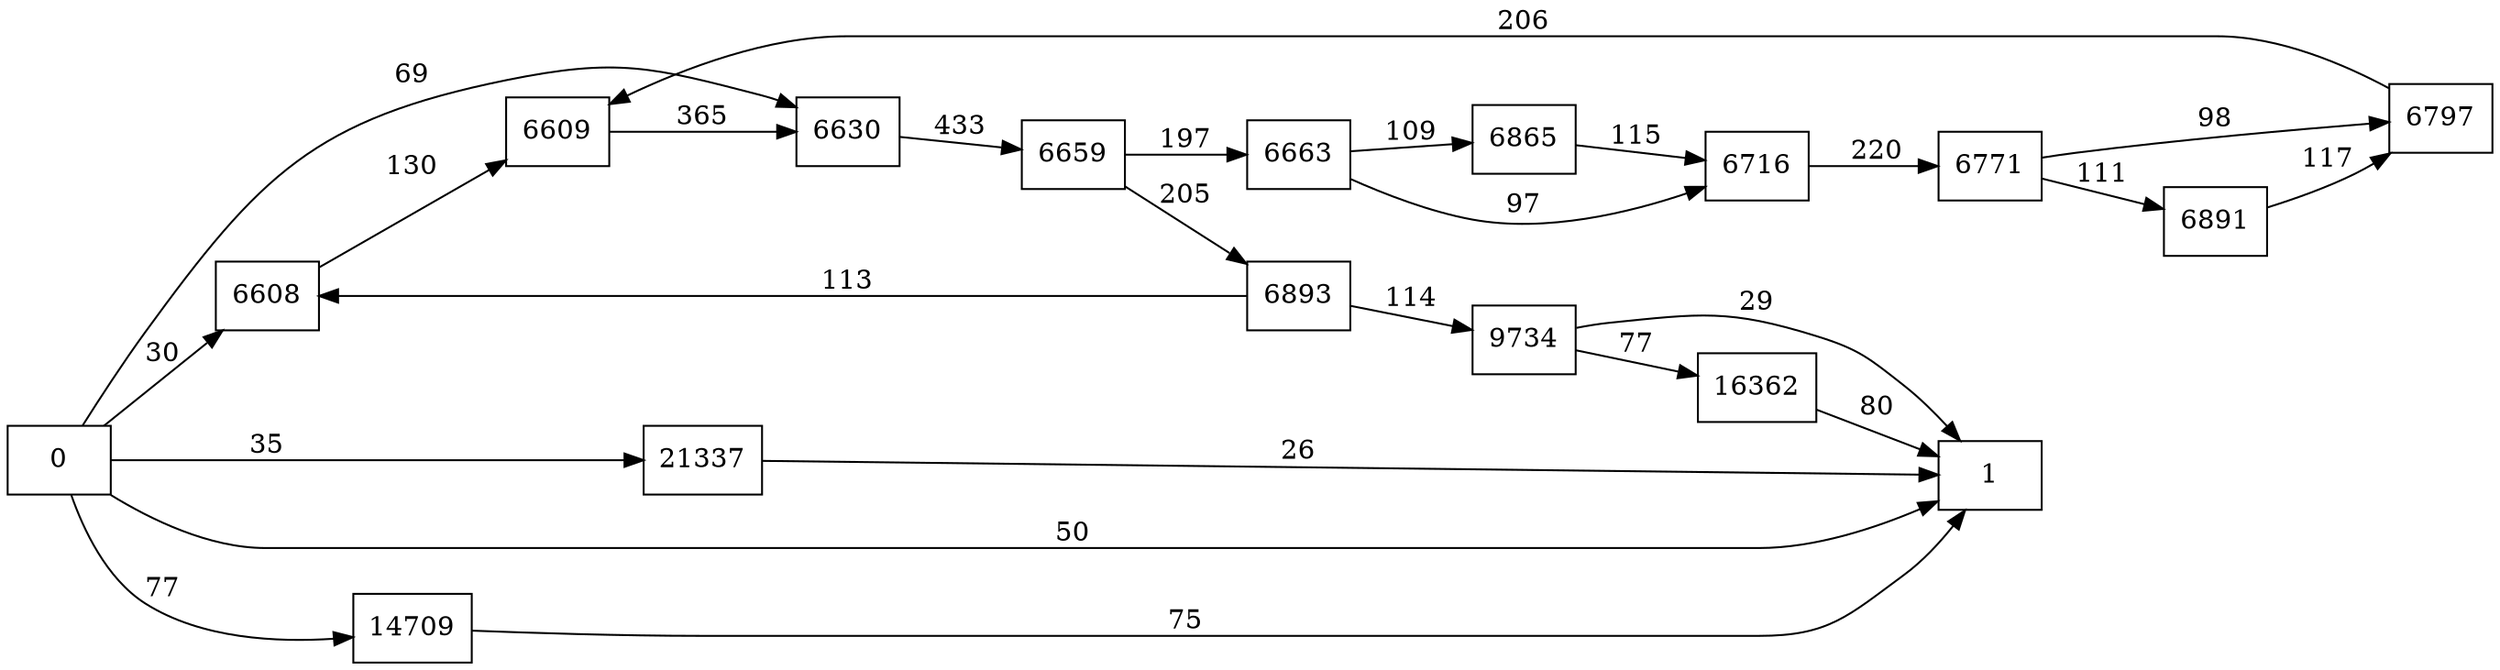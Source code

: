 digraph {
	graph [rankdir=LR]
	node [shape=rectangle]
	6608 -> 6609 [label=130]
	6609 -> 6630 [label=365]
	6630 -> 6659 [label=433]
	6659 -> 6663 [label=197]
	6659 -> 6893 [label=205]
	6663 -> 6716 [label=97]
	6663 -> 6865 [label=109]
	6716 -> 6771 [label=220]
	6771 -> 6797 [label=98]
	6771 -> 6891 [label=111]
	6797 -> 6609 [label=206]
	6865 -> 6716 [label=115]
	6891 -> 6797 [label=117]
	6893 -> 6608 [label=113]
	6893 -> 9734 [label=114]
	9734 -> 1 [label=29]
	9734 -> 16362 [label=77]
	14709 -> 1 [label=75]
	16362 -> 1 [label=80]
	21337 -> 1 [label=26]
	0 -> 6630 [label=69]
	0 -> 1 [label=50]
	0 -> 6608 [label=30]
	0 -> 14709 [label=77]
	0 -> 21337 [label=35]
}
